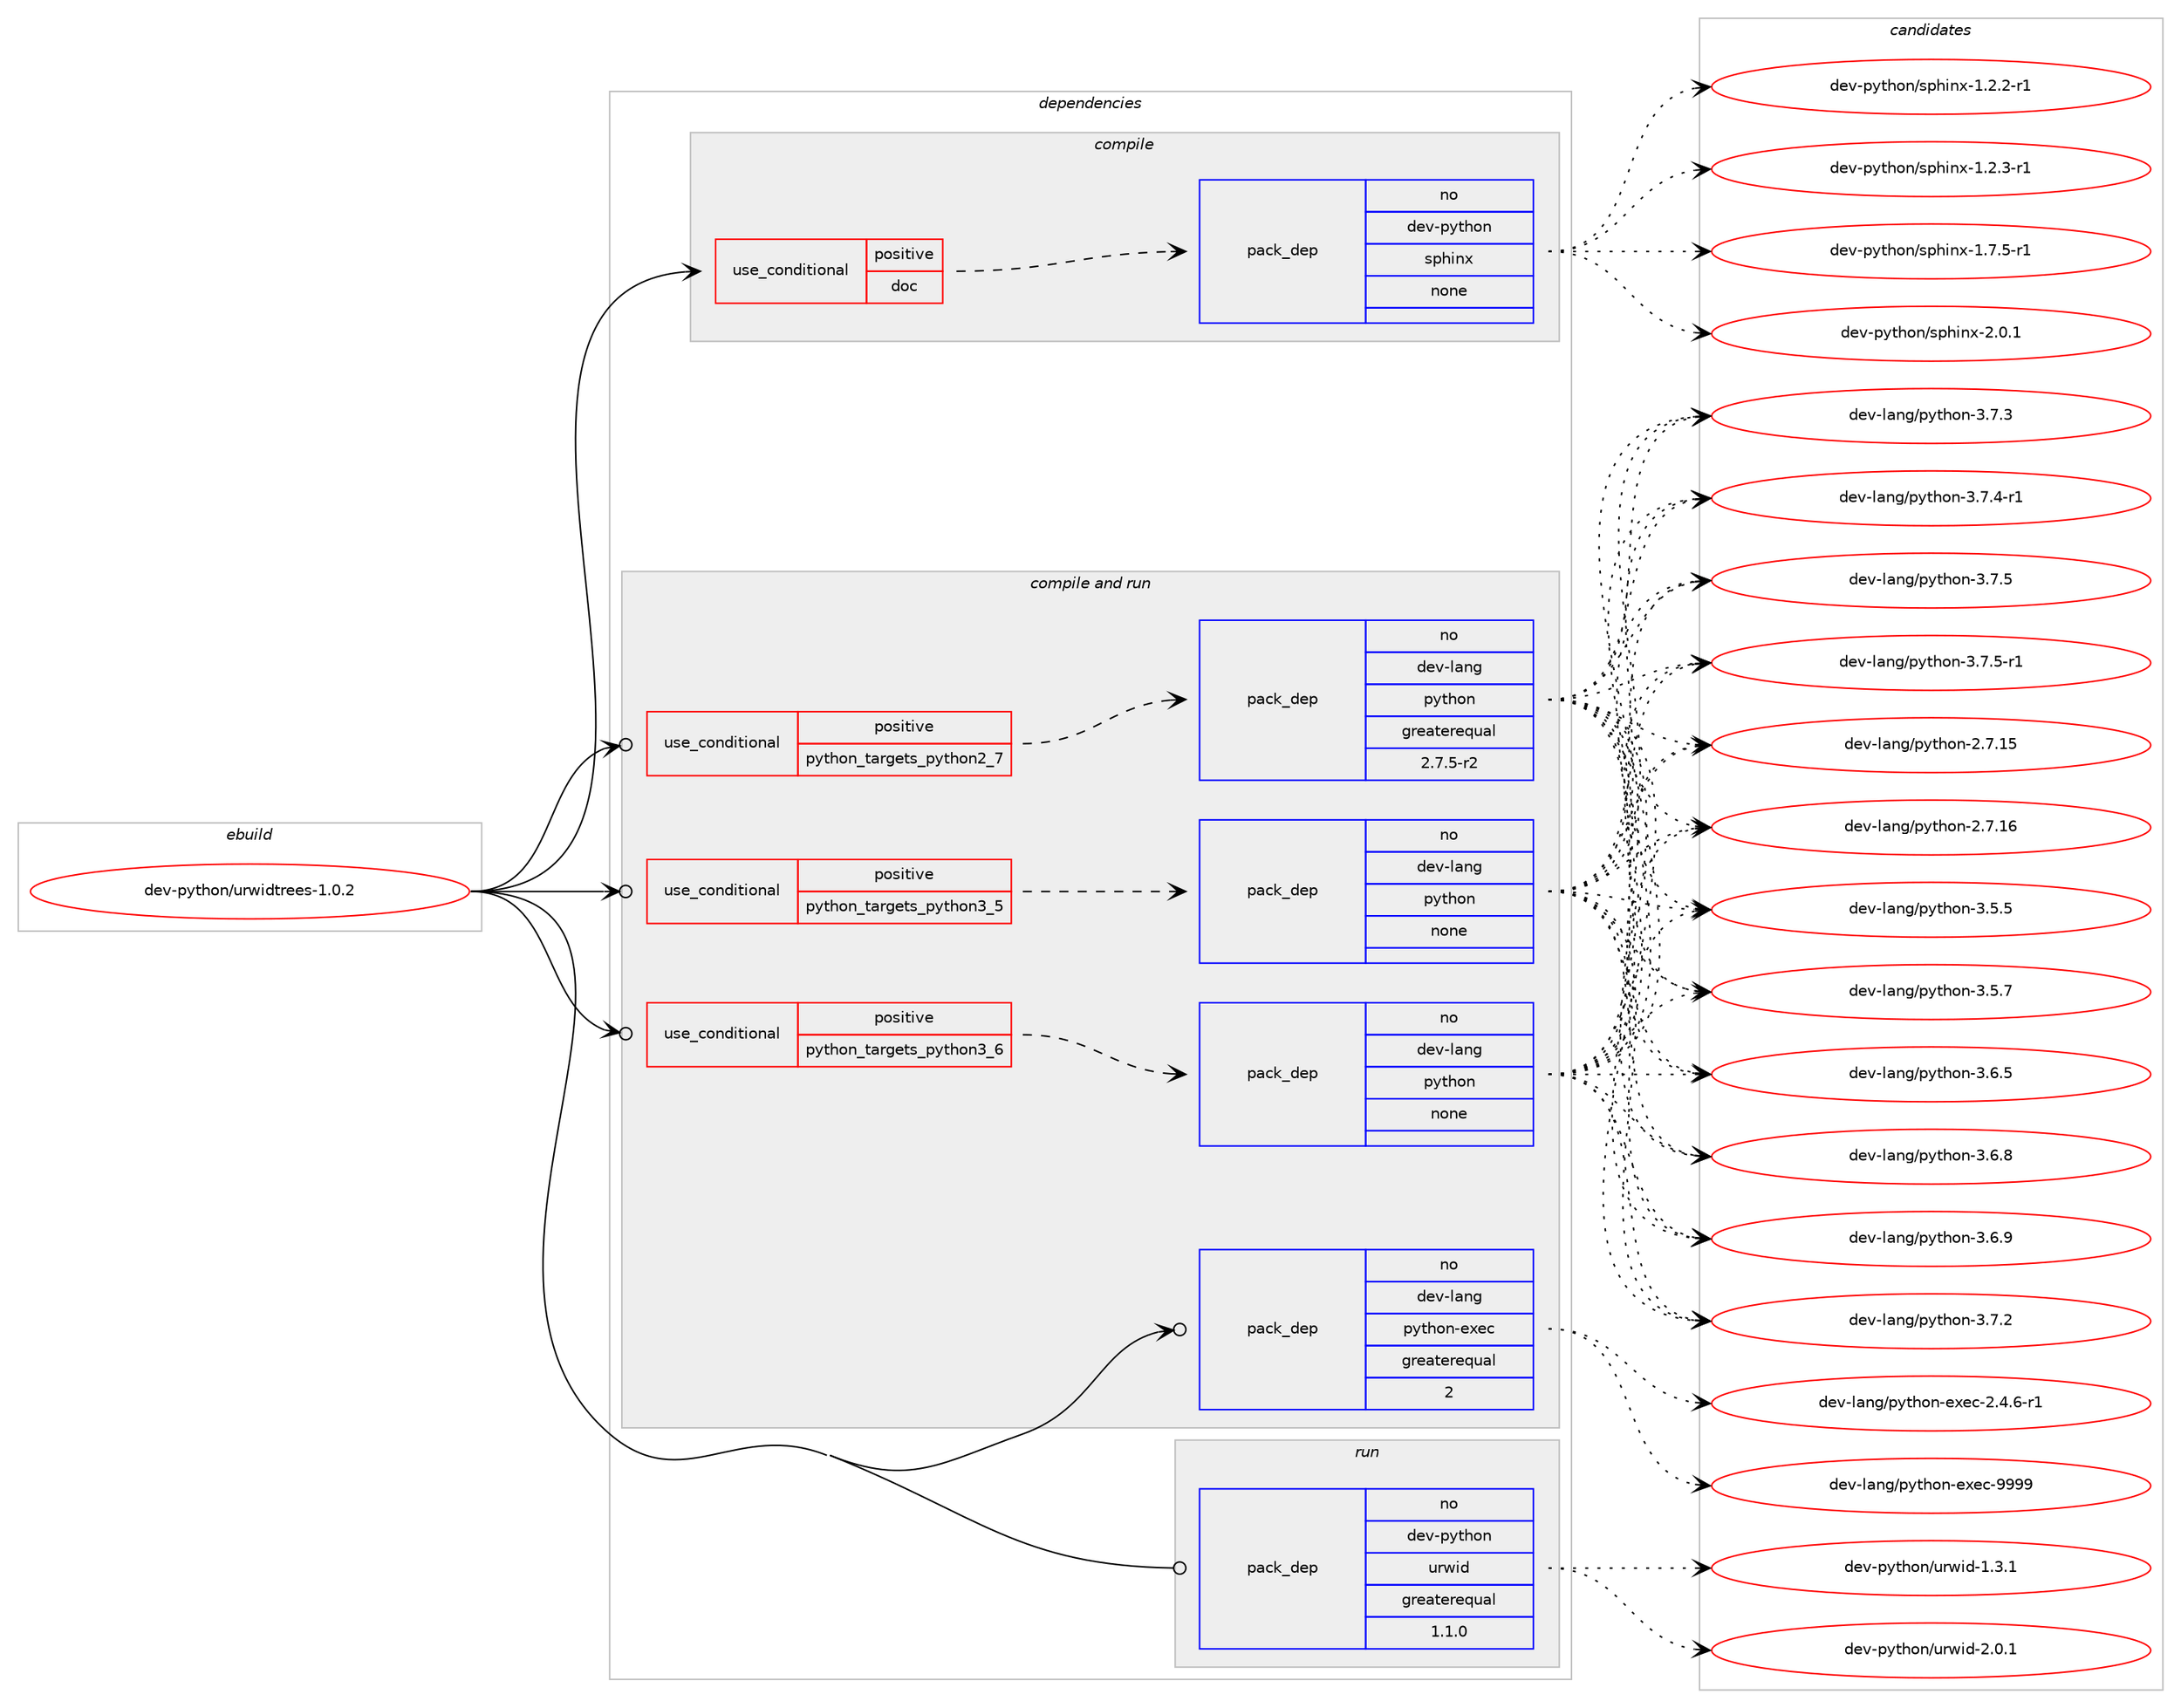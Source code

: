 digraph prolog {

# *************
# Graph options
# *************

newrank=true;
concentrate=true;
compound=true;
graph [rankdir=LR,fontname=Helvetica,fontsize=10,ranksep=1.5];#, ranksep=2.5, nodesep=0.2];
edge  [arrowhead=vee];
node  [fontname=Helvetica,fontsize=10];

# **********
# The ebuild
# **********

subgraph cluster_leftcol {
color=gray;
rank=same;
label=<<i>ebuild</i>>;
id [label="dev-python/urwidtrees-1.0.2", color=red, width=4, href="../dev-python/urwidtrees-1.0.2.svg"];
}

# ****************
# The dependencies
# ****************

subgraph cluster_midcol {
color=gray;
label=<<i>dependencies</i>>;
subgraph cluster_compile {
fillcolor="#eeeeee";
style=filled;
label=<<i>compile</i>>;
subgraph cond150995 {
dependency642515 [label=<<TABLE BORDER="0" CELLBORDER="1" CELLSPACING="0" CELLPADDING="4"><TR><TD ROWSPAN="3" CELLPADDING="10">use_conditional</TD></TR><TR><TD>positive</TD></TR><TR><TD>doc</TD></TR></TABLE>>, shape=none, color=red];
subgraph pack479632 {
dependency642516 [label=<<TABLE BORDER="0" CELLBORDER="1" CELLSPACING="0" CELLPADDING="4" WIDTH="220"><TR><TD ROWSPAN="6" CELLPADDING="30">pack_dep</TD></TR><TR><TD WIDTH="110">no</TD></TR><TR><TD>dev-python</TD></TR><TR><TD>sphinx</TD></TR><TR><TD>none</TD></TR><TR><TD></TD></TR></TABLE>>, shape=none, color=blue];
}
dependency642515:e -> dependency642516:w [weight=20,style="dashed",arrowhead="vee"];
}
id:e -> dependency642515:w [weight=20,style="solid",arrowhead="vee"];
}
subgraph cluster_compileandrun {
fillcolor="#eeeeee";
style=filled;
label=<<i>compile and run</i>>;
subgraph cond150996 {
dependency642517 [label=<<TABLE BORDER="0" CELLBORDER="1" CELLSPACING="0" CELLPADDING="4"><TR><TD ROWSPAN="3" CELLPADDING="10">use_conditional</TD></TR><TR><TD>positive</TD></TR><TR><TD>python_targets_python2_7</TD></TR></TABLE>>, shape=none, color=red];
subgraph pack479633 {
dependency642518 [label=<<TABLE BORDER="0" CELLBORDER="1" CELLSPACING="0" CELLPADDING="4" WIDTH="220"><TR><TD ROWSPAN="6" CELLPADDING="30">pack_dep</TD></TR><TR><TD WIDTH="110">no</TD></TR><TR><TD>dev-lang</TD></TR><TR><TD>python</TD></TR><TR><TD>greaterequal</TD></TR><TR><TD>2.7.5-r2</TD></TR></TABLE>>, shape=none, color=blue];
}
dependency642517:e -> dependency642518:w [weight=20,style="dashed",arrowhead="vee"];
}
id:e -> dependency642517:w [weight=20,style="solid",arrowhead="odotvee"];
subgraph cond150997 {
dependency642519 [label=<<TABLE BORDER="0" CELLBORDER="1" CELLSPACING="0" CELLPADDING="4"><TR><TD ROWSPAN="3" CELLPADDING="10">use_conditional</TD></TR><TR><TD>positive</TD></TR><TR><TD>python_targets_python3_5</TD></TR></TABLE>>, shape=none, color=red];
subgraph pack479634 {
dependency642520 [label=<<TABLE BORDER="0" CELLBORDER="1" CELLSPACING="0" CELLPADDING="4" WIDTH="220"><TR><TD ROWSPAN="6" CELLPADDING="30">pack_dep</TD></TR><TR><TD WIDTH="110">no</TD></TR><TR><TD>dev-lang</TD></TR><TR><TD>python</TD></TR><TR><TD>none</TD></TR><TR><TD></TD></TR></TABLE>>, shape=none, color=blue];
}
dependency642519:e -> dependency642520:w [weight=20,style="dashed",arrowhead="vee"];
}
id:e -> dependency642519:w [weight=20,style="solid",arrowhead="odotvee"];
subgraph cond150998 {
dependency642521 [label=<<TABLE BORDER="0" CELLBORDER="1" CELLSPACING="0" CELLPADDING="4"><TR><TD ROWSPAN="3" CELLPADDING="10">use_conditional</TD></TR><TR><TD>positive</TD></TR><TR><TD>python_targets_python3_6</TD></TR></TABLE>>, shape=none, color=red];
subgraph pack479635 {
dependency642522 [label=<<TABLE BORDER="0" CELLBORDER="1" CELLSPACING="0" CELLPADDING="4" WIDTH="220"><TR><TD ROWSPAN="6" CELLPADDING="30">pack_dep</TD></TR><TR><TD WIDTH="110">no</TD></TR><TR><TD>dev-lang</TD></TR><TR><TD>python</TD></TR><TR><TD>none</TD></TR><TR><TD></TD></TR></TABLE>>, shape=none, color=blue];
}
dependency642521:e -> dependency642522:w [weight=20,style="dashed",arrowhead="vee"];
}
id:e -> dependency642521:w [weight=20,style="solid",arrowhead="odotvee"];
subgraph pack479636 {
dependency642523 [label=<<TABLE BORDER="0" CELLBORDER="1" CELLSPACING="0" CELLPADDING="4" WIDTH="220"><TR><TD ROWSPAN="6" CELLPADDING="30">pack_dep</TD></TR><TR><TD WIDTH="110">no</TD></TR><TR><TD>dev-lang</TD></TR><TR><TD>python-exec</TD></TR><TR><TD>greaterequal</TD></TR><TR><TD>2</TD></TR></TABLE>>, shape=none, color=blue];
}
id:e -> dependency642523:w [weight=20,style="solid",arrowhead="odotvee"];
}
subgraph cluster_run {
fillcolor="#eeeeee";
style=filled;
label=<<i>run</i>>;
subgraph pack479637 {
dependency642524 [label=<<TABLE BORDER="0" CELLBORDER="1" CELLSPACING="0" CELLPADDING="4" WIDTH="220"><TR><TD ROWSPAN="6" CELLPADDING="30">pack_dep</TD></TR><TR><TD WIDTH="110">no</TD></TR><TR><TD>dev-python</TD></TR><TR><TD>urwid</TD></TR><TR><TD>greaterequal</TD></TR><TR><TD>1.1.0</TD></TR></TABLE>>, shape=none, color=blue];
}
id:e -> dependency642524:w [weight=20,style="solid",arrowhead="odot"];
}
}

# **************
# The candidates
# **************

subgraph cluster_choices {
rank=same;
color=gray;
label=<<i>candidates</i>>;

subgraph choice479632 {
color=black;
nodesep=1;
choice10010111845112121116104111110471151121041051101204549465046504511449 [label="dev-python/sphinx-1.2.2-r1", color=red, width=4,href="../dev-python/sphinx-1.2.2-r1.svg"];
choice10010111845112121116104111110471151121041051101204549465046514511449 [label="dev-python/sphinx-1.2.3-r1", color=red, width=4,href="../dev-python/sphinx-1.2.3-r1.svg"];
choice10010111845112121116104111110471151121041051101204549465546534511449 [label="dev-python/sphinx-1.7.5-r1", color=red, width=4,href="../dev-python/sphinx-1.7.5-r1.svg"];
choice1001011184511212111610411111047115112104105110120455046484649 [label="dev-python/sphinx-2.0.1", color=red, width=4,href="../dev-python/sphinx-2.0.1.svg"];
dependency642516:e -> choice10010111845112121116104111110471151121041051101204549465046504511449:w [style=dotted,weight="100"];
dependency642516:e -> choice10010111845112121116104111110471151121041051101204549465046514511449:w [style=dotted,weight="100"];
dependency642516:e -> choice10010111845112121116104111110471151121041051101204549465546534511449:w [style=dotted,weight="100"];
dependency642516:e -> choice1001011184511212111610411111047115112104105110120455046484649:w [style=dotted,weight="100"];
}
subgraph choice479633 {
color=black;
nodesep=1;
choice10010111845108971101034711212111610411111045504655464953 [label="dev-lang/python-2.7.15", color=red, width=4,href="../dev-lang/python-2.7.15.svg"];
choice10010111845108971101034711212111610411111045504655464954 [label="dev-lang/python-2.7.16", color=red, width=4,href="../dev-lang/python-2.7.16.svg"];
choice100101118451089711010347112121116104111110455146534653 [label="dev-lang/python-3.5.5", color=red, width=4,href="../dev-lang/python-3.5.5.svg"];
choice100101118451089711010347112121116104111110455146534655 [label="dev-lang/python-3.5.7", color=red, width=4,href="../dev-lang/python-3.5.7.svg"];
choice100101118451089711010347112121116104111110455146544653 [label="dev-lang/python-3.6.5", color=red, width=4,href="../dev-lang/python-3.6.5.svg"];
choice100101118451089711010347112121116104111110455146544656 [label="dev-lang/python-3.6.8", color=red, width=4,href="../dev-lang/python-3.6.8.svg"];
choice100101118451089711010347112121116104111110455146544657 [label="dev-lang/python-3.6.9", color=red, width=4,href="../dev-lang/python-3.6.9.svg"];
choice100101118451089711010347112121116104111110455146554650 [label="dev-lang/python-3.7.2", color=red, width=4,href="../dev-lang/python-3.7.2.svg"];
choice100101118451089711010347112121116104111110455146554651 [label="dev-lang/python-3.7.3", color=red, width=4,href="../dev-lang/python-3.7.3.svg"];
choice1001011184510897110103471121211161041111104551465546524511449 [label="dev-lang/python-3.7.4-r1", color=red, width=4,href="../dev-lang/python-3.7.4-r1.svg"];
choice100101118451089711010347112121116104111110455146554653 [label="dev-lang/python-3.7.5", color=red, width=4,href="../dev-lang/python-3.7.5.svg"];
choice1001011184510897110103471121211161041111104551465546534511449 [label="dev-lang/python-3.7.5-r1", color=red, width=4,href="../dev-lang/python-3.7.5-r1.svg"];
dependency642518:e -> choice10010111845108971101034711212111610411111045504655464953:w [style=dotted,weight="100"];
dependency642518:e -> choice10010111845108971101034711212111610411111045504655464954:w [style=dotted,weight="100"];
dependency642518:e -> choice100101118451089711010347112121116104111110455146534653:w [style=dotted,weight="100"];
dependency642518:e -> choice100101118451089711010347112121116104111110455146534655:w [style=dotted,weight="100"];
dependency642518:e -> choice100101118451089711010347112121116104111110455146544653:w [style=dotted,weight="100"];
dependency642518:e -> choice100101118451089711010347112121116104111110455146544656:w [style=dotted,weight="100"];
dependency642518:e -> choice100101118451089711010347112121116104111110455146544657:w [style=dotted,weight="100"];
dependency642518:e -> choice100101118451089711010347112121116104111110455146554650:w [style=dotted,weight="100"];
dependency642518:e -> choice100101118451089711010347112121116104111110455146554651:w [style=dotted,weight="100"];
dependency642518:e -> choice1001011184510897110103471121211161041111104551465546524511449:w [style=dotted,weight="100"];
dependency642518:e -> choice100101118451089711010347112121116104111110455146554653:w [style=dotted,weight="100"];
dependency642518:e -> choice1001011184510897110103471121211161041111104551465546534511449:w [style=dotted,weight="100"];
}
subgraph choice479634 {
color=black;
nodesep=1;
choice10010111845108971101034711212111610411111045504655464953 [label="dev-lang/python-2.7.15", color=red, width=4,href="../dev-lang/python-2.7.15.svg"];
choice10010111845108971101034711212111610411111045504655464954 [label="dev-lang/python-2.7.16", color=red, width=4,href="../dev-lang/python-2.7.16.svg"];
choice100101118451089711010347112121116104111110455146534653 [label="dev-lang/python-3.5.5", color=red, width=4,href="../dev-lang/python-3.5.5.svg"];
choice100101118451089711010347112121116104111110455146534655 [label="dev-lang/python-3.5.7", color=red, width=4,href="../dev-lang/python-3.5.7.svg"];
choice100101118451089711010347112121116104111110455146544653 [label="dev-lang/python-3.6.5", color=red, width=4,href="../dev-lang/python-3.6.5.svg"];
choice100101118451089711010347112121116104111110455146544656 [label="dev-lang/python-3.6.8", color=red, width=4,href="../dev-lang/python-3.6.8.svg"];
choice100101118451089711010347112121116104111110455146544657 [label="dev-lang/python-3.6.9", color=red, width=4,href="../dev-lang/python-3.6.9.svg"];
choice100101118451089711010347112121116104111110455146554650 [label="dev-lang/python-3.7.2", color=red, width=4,href="../dev-lang/python-3.7.2.svg"];
choice100101118451089711010347112121116104111110455146554651 [label="dev-lang/python-3.7.3", color=red, width=4,href="../dev-lang/python-3.7.3.svg"];
choice1001011184510897110103471121211161041111104551465546524511449 [label="dev-lang/python-3.7.4-r1", color=red, width=4,href="../dev-lang/python-3.7.4-r1.svg"];
choice100101118451089711010347112121116104111110455146554653 [label="dev-lang/python-3.7.5", color=red, width=4,href="../dev-lang/python-3.7.5.svg"];
choice1001011184510897110103471121211161041111104551465546534511449 [label="dev-lang/python-3.7.5-r1", color=red, width=4,href="../dev-lang/python-3.7.5-r1.svg"];
dependency642520:e -> choice10010111845108971101034711212111610411111045504655464953:w [style=dotted,weight="100"];
dependency642520:e -> choice10010111845108971101034711212111610411111045504655464954:w [style=dotted,weight="100"];
dependency642520:e -> choice100101118451089711010347112121116104111110455146534653:w [style=dotted,weight="100"];
dependency642520:e -> choice100101118451089711010347112121116104111110455146534655:w [style=dotted,weight="100"];
dependency642520:e -> choice100101118451089711010347112121116104111110455146544653:w [style=dotted,weight="100"];
dependency642520:e -> choice100101118451089711010347112121116104111110455146544656:w [style=dotted,weight="100"];
dependency642520:e -> choice100101118451089711010347112121116104111110455146544657:w [style=dotted,weight="100"];
dependency642520:e -> choice100101118451089711010347112121116104111110455146554650:w [style=dotted,weight="100"];
dependency642520:e -> choice100101118451089711010347112121116104111110455146554651:w [style=dotted,weight="100"];
dependency642520:e -> choice1001011184510897110103471121211161041111104551465546524511449:w [style=dotted,weight="100"];
dependency642520:e -> choice100101118451089711010347112121116104111110455146554653:w [style=dotted,weight="100"];
dependency642520:e -> choice1001011184510897110103471121211161041111104551465546534511449:w [style=dotted,weight="100"];
}
subgraph choice479635 {
color=black;
nodesep=1;
choice10010111845108971101034711212111610411111045504655464953 [label="dev-lang/python-2.7.15", color=red, width=4,href="../dev-lang/python-2.7.15.svg"];
choice10010111845108971101034711212111610411111045504655464954 [label="dev-lang/python-2.7.16", color=red, width=4,href="../dev-lang/python-2.7.16.svg"];
choice100101118451089711010347112121116104111110455146534653 [label="dev-lang/python-3.5.5", color=red, width=4,href="../dev-lang/python-3.5.5.svg"];
choice100101118451089711010347112121116104111110455146534655 [label="dev-lang/python-3.5.7", color=red, width=4,href="../dev-lang/python-3.5.7.svg"];
choice100101118451089711010347112121116104111110455146544653 [label="dev-lang/python-3.6.5", color=red, width=4,href="../dev-lang/python-3.6.5.svg"];
choice100101118451089711010347112121116104111110455146544656 [label="dev-lang/python-3.6.8", color=red, width=4,href="../dev-lang/python-3.6.8.svg"];
choice100101118451089711010347112121116104111110455146544657 [label="dev-lang/python-3.6.9", color=red, width=4,href="../dev-lang/python-3.6.9.svg"];
choice100101118451089711010347112121116104111110455146554650 [label="dev-lang/python-3.7.2", color=red, width=4,href="../dev-lang/python-3.7.2.svg"];
choice100101118451089711010347112121116104111110455146554651 [label="dev-lang/python-3.7.3", color=red, width=4,href="../dev-lang/python-3.7.3.svg"];
choice1001011184510897110103471121211161041111104551465546524511449 [label="dev-lang/python-3.7.4-r1", color=red, width=4,href="../dev-lang/python-3.7.4-r1.svg"];
choice100101118451089711010347112121116104111110455146554653 [label="dev-lang/python-3.7.5", color=red, width=4,href="../dev-lang/python-3.7.5.svg"];
choice1001011184510897110103471121211161041111104551465546534511449 [label="dev-lang/python-3.7.5-r1", color=red, width=4,href="../dev-lang/python-3.7.5-r1.svg"];
dependency642522:e -> choice10010111845108971101034711212111610411111045504655464953:w [style=dotted,weight="100"];
dependency642522:e -> choice10010111845108971101034711212111610411111045504655464954:w [style=dotted,weight="100"];
dependency642522:e -> choice100101118451089711010347112121116104111110455146534653:w [style=dotted,weight="100"];
dependency642522:e -> choice100101118451089711010347112121116104111110455146534655:w [style=dotted,weight="100"];
dependency642522:e -> choice100101118451089711010347112121116104111110455146544653:w [style=dotted,weight="100"];
dependency642522:e -> choice100101118451089711010347112121116104111110455146544656:w [style=dotted,weight="100"];
dependency642522:e -> choice100101118451089711010347112121116104111110455146544657:w [style=dotted,weight="100"];
dependency642522:e -> choice100101118451089711010347112121116104111110455146554650:w [style=dotted,weight="100"];
dependency642522:e -> choice100101118451089711010347112121116104111110455146554651:w [style=dotted,weight="100"];
dependency642522:e -> choice1001011184510897110103471121211161041111104551465546524511449:w [style=dotted,weight="100"];
dependency642522:e -> choice100101118451089711010347112121116104111110455146554653:w [style=dotted,weight="100"];
dependency642522:e -> choice1001011184510897110103471121211161041111104551465546534511449:w [style=dotted,weight="100"];
}
subgraph choice479636 {
color=black;
nodesep=1;
choice10010111845108971101034711212111610411111045101120101994550465246544511449 [label="dev-lang/python-exec-2.4.6-r1", color=red, width=4,href="../dev-lang/python-exec-2.4.6-r1.svg"];
choice10010111845108971101034711212111610411111045101120101994557575757 [label="dev-lang/python-exec-9999", color=red, width=4,href="../dev-lang/python-exec-9999.svg"];
dependency642523:e -> choice10010111845108971101034711212111610411111045101120101994550465246544511449:w [style=dotted,weight="100"];
dependency642523:e -> choice10010111845108971101034711212111610411111045101120101994557575757:w [style=dotted,weight="100"];
}
subgraph choice479637 {
color=black;
nodesep=1;
choice1001011184511212111610411111047117114119105100454946514649 [label="dev-python/urwid-1.3.1", color=red, width=4,href="../dev-python/urwid-1.3.1.svg"];
choice1001011184511212111610411111047117114119105100455046484649 [label="dev-python/urwid-2.0.1", color=red, width=4,href="../dev-python/urwid-2.0.1.svg"];
dependency642524:e -> choice1001011184511212111610411111047117114119105100454946514649:w [style=dotted,weight="100"];
dependency642524:e -> choice1001011184511212111610411111047117114119105100455046484649:w [style=dotted,weight="100"];
}
}

}
